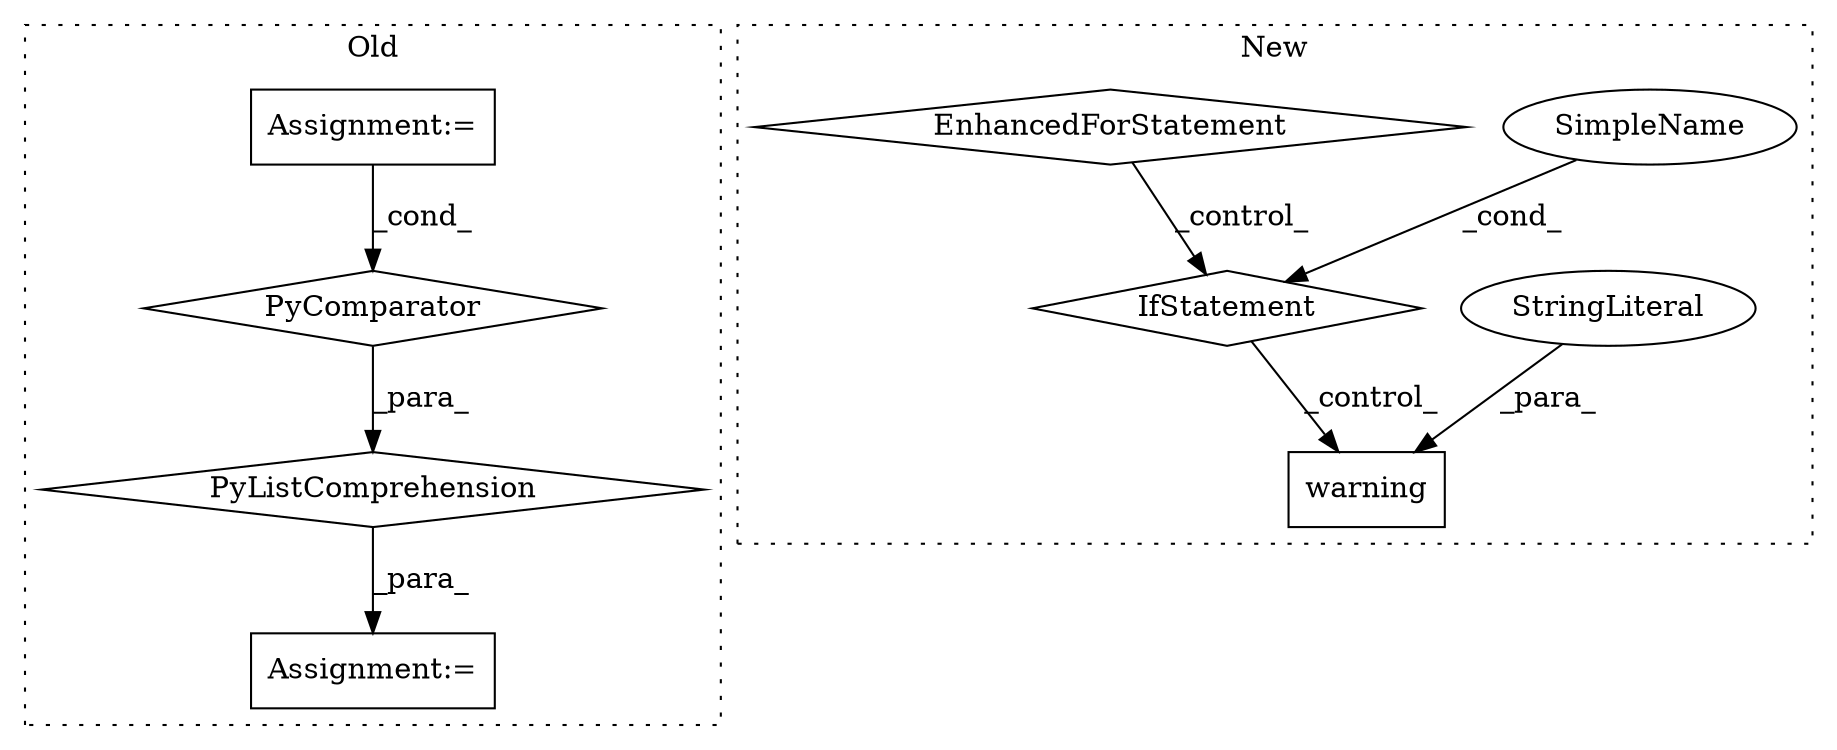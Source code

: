 digraph G {
subgraph cluster0 {
1 [label="PyComparator" a="113" s="2305" l="41" shape="diamond"];
5 [label="Assignment:=" a="7" s="2305" l="41" shape="box"];
7 [label="PyListComprehension" a="109" s="2209" l="145" shape="diamond"];
9 [label="Assignment:=" a="7" s="2180" l="1" shape="box"];
label = "Old";
style="dotted";
}
subgraph cluster1 {
2 [label="warning" a="32" s="2549,2634" l="8,1" shape="box"];
3 [label="IfStatement" a="25" s="2487,2525" l="14,2" shape="diamond"];
4 [label="SimpleName" a="42" s="" l="" shape="ellipse"];
6 [label="StringLiteral" a="45" s="2557" l="65" shape="ellipse"];
8 [label="EnhancedForStatement" a="70" s="2379,2473" l="61,2" shape="diamond"];
label = "New";
style="dotted";
}
1 -> 7 [label="_para_"];
3 -> 2 [label="_control_"];
4 -> 3 [label="_cond_"];
5 -> 1 [label="_cond_"];
6 -> 2 [label="_para_"];
7 -> 9 [label="_para_"];
8 -> 3 [label="_control_"];
}